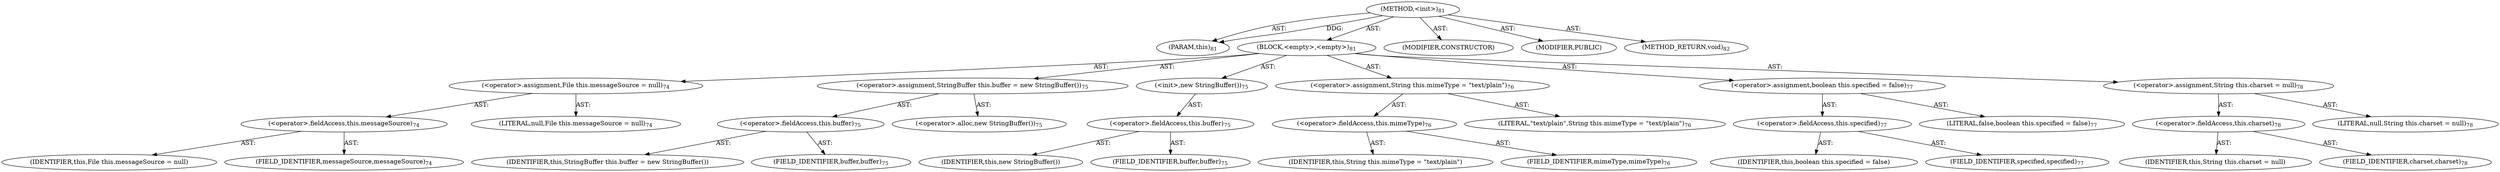 digraph "&lt;init&gt;" {  
"111669149696" [label = <(METHOD,&lt;init&gt;)<SUB>81</SUB>> ]
"115964116997" [label = <(PARAM,this)<SUB>81</SUB>> ]
"25769803776" [label = <(BLOCK,&lt;empty&gt;,&lt;empty&gt;)<SUB>81</SUB>> ]
"30064771072" [label = <(&lt;operator&gt;.assignment,File this.messageSource = null)<SUB>74</SUB>> ]
"30064771073" [label = <(&lt;operator&gt;.fieldAccess,this.messageSource)<SUB>74</SUB>> ]
"68719476742" [label = <(IDENTIFIER,this,File this.messageSource = null)> ]
"55834574848" [label = <(FIELD_IDENTIFIER,messageSource,messageSource)<SUB>74</SUB>> ]
"90194313216" [label = <(LITERAL,null,File this.messageSource = null)<SUB>74</SUB>> ]
"30064771074" [label = <(&lt;operator&gt;.assignment,StringBuffer this.buffer = new StringBuffer())<SUB>75</SUB>> ]
"30064771075" [label = <(&lt;operator&gt;.fieldAccess,this.buffer)<SUB>75</SUB>> ]
"68719476743" [label = <(IDENTIFIER,this,StringBuffer this.buffer = new StringBuffer())> ]
"55834574849" [label = <(FIELD_IDENTIFIER,buffer,buffer)<SUB>75</SUB>> ]
"30064771076" [label = <(&lt;operator&gt;.alloc,new StringBuffer())<SUB>75</SUB>> ]
"30064771077" [label = <(&lt;init&gt;,new StringBuffer())<SUB>75</SUB>> ]
"30064771078" [label = <(&lt;operator&gt;.fieldAccess,this.buffer)<SUB>75</SUB>> ]
"68719476744" [label = <(IDENTIFIER,this,new StringBuffer())> ]
"55834574850" [label = <(FIELD_IDENTIFIER,buffer,buffer)<SUB>75</SUB>> ]
"30064771079" [label = <(&lt;operator&gt;.assignment,String this.mimeType = &quot;text/plain&quot;)<SUB>76</SUB>> ]
"30064771080" [label = <(&lt;operator&gt;.fieldAccess,this.mimeType)<SUB>76</SUB>> ]
"68719476745" [label = <(IDENTIFIER,this,String this.mimeType = &quot;text/plain&quot;)> ]
"55834574851" [label = <(FIELD_IDENTIFIER,mimeType,mimeType)<SUB>76</SUB>> ]
"90194313217" [label = <(LITERAL,&quot;text/plain&quot;,String this.mimeType = &quot;text/plain&quot;)<SUB>76</SUB>> ]
"30064771081" [label = <(&lt;operator&gt;.assignment,boolean this.specified = false)<SUB>77</SUB>> ]
"30064771082" [label = <(&lt;operator&gt;.fieldAccess,this.specified)<SUB>77</SUB>> ]
"68719476746" [label = <(IDENTIFIER,this,boolean this.specified = false)> ]
"55834574852" [label = <(FIELD_IDENTIFIER,specified,specified)<SUB>77</SUB>> ]
"90194313218" [label = <(LITERAL,false,boolean this.specified = false)<SUB>77</SUB>> ]
"30064771083" [label = <(&lt;operator&gt;.assignment,String this.charset = null)<SUB>78</SUB>> ]
"30064771084" [label = <(&lt;operator&gt;.fieldAccess,this.charset)<SUB>78</SUB>> ]
"68719476747" [label = <(IDENTIFIER,this,String this.charset = null)> ]
"55834574853" [label = <(FIELD_IDENTIFIER,charset,charset)<SUB>78</SUB>> ]
"90194313219" [label = <(LITERAL,null,String this.charset = null)<SUB>78</SUB>> ]
"133143986181" [label = <(MODIFIER,CONSTRUCTOR)> ]
"133143986182" [label = <(MODIFIER,PUBLIC)> ]
"128849018880" [label = <(METHOD_RETURN,void)<SUB>82</SUB>> ]
  "111669149696" -> "115964116997"  [ label = "AST: "] 
  "111669149696" -> "25769803776"  [ label = "AST: "] 
  "111669149696" -> "133143986181"  [ label = "AST: "] 
  "111669149696" -> "133143986182"  [ label = "AST: "] 
  "111669149696" -> "128849018880"  [ label = "AST: "] 
  "25769803776" -> "30064771072"  [ label = "AST: "] 
  "25769803776" -> "30064771074"  [ label = "AST: "] 
  "25769803776" -> "30064771077"  [ label = "AST: "] 
  "25769803776" -> "30064771079"  [ label = "AST: "] 
  "25769803776" -> "30064771081"  [ label = "AST: "] 
  "25769803776" -> "30064771083"  [ label = "AST: "] 
  "30064771072" -> "30064771073"  [ label = "AST: "] 
  "30064771072" -> "90194313216"  [ label = "AST: "] 
  "30064771073" -> "68719476742"  [ label = "AST: "] 
  "30064771073" -> "55834574848"  [ label = "AST: "] 
  "30064771074" -> "30064771075"  [ label = "AST: "] 
  "30064771074" -> "30064771076"  [ label = "AST: "] 
  "30064771075" -> "68719476743"  [ label = "AST: "] 
  "30064771075" -> "55834574849"  [ label = "AST: "] 
  "30064771077" -> "30064771078"  [ label = "AST: "] 
  "30064771078" -> "68719476744"  [ label = "AST: "] 
  "30064771078" -> "55834574850"  [ label = "AST: "] 
  "30064771079" -> "30064771080"  [ label = "AST: "] 
  "30064771079" -> "90194313217"  [ label = "AST: "] 
  "30064771080" -> "68719476745"  [ label = "AST: "] 
  "30064771080" -> "55834574851"  [ label = "AST: "] 
  "30064771081" -> "30064771082"  [ label = "AST: "] 
  "30064771081" -> "90194313218"  [ label = "AST: "] 
  "30064771082" -> "68719476746"  [ label = "AST: "] 
  "30064771082" -> "55834574852"  [ label = "AST: "] 
  "30064771083" -> "30064771084"  [ label = "AST: "] 
  "30064771083" -> "90194313219"  [ label = "AST: "] 
  "30064771084" -> "68719476747"  [ label = "AST: "] 
  "30064771084" -> "55834574853"  [ label = "AST: "] 
  "111669149696" -> "115964116997"  [ label = "DDG: "] 
}
